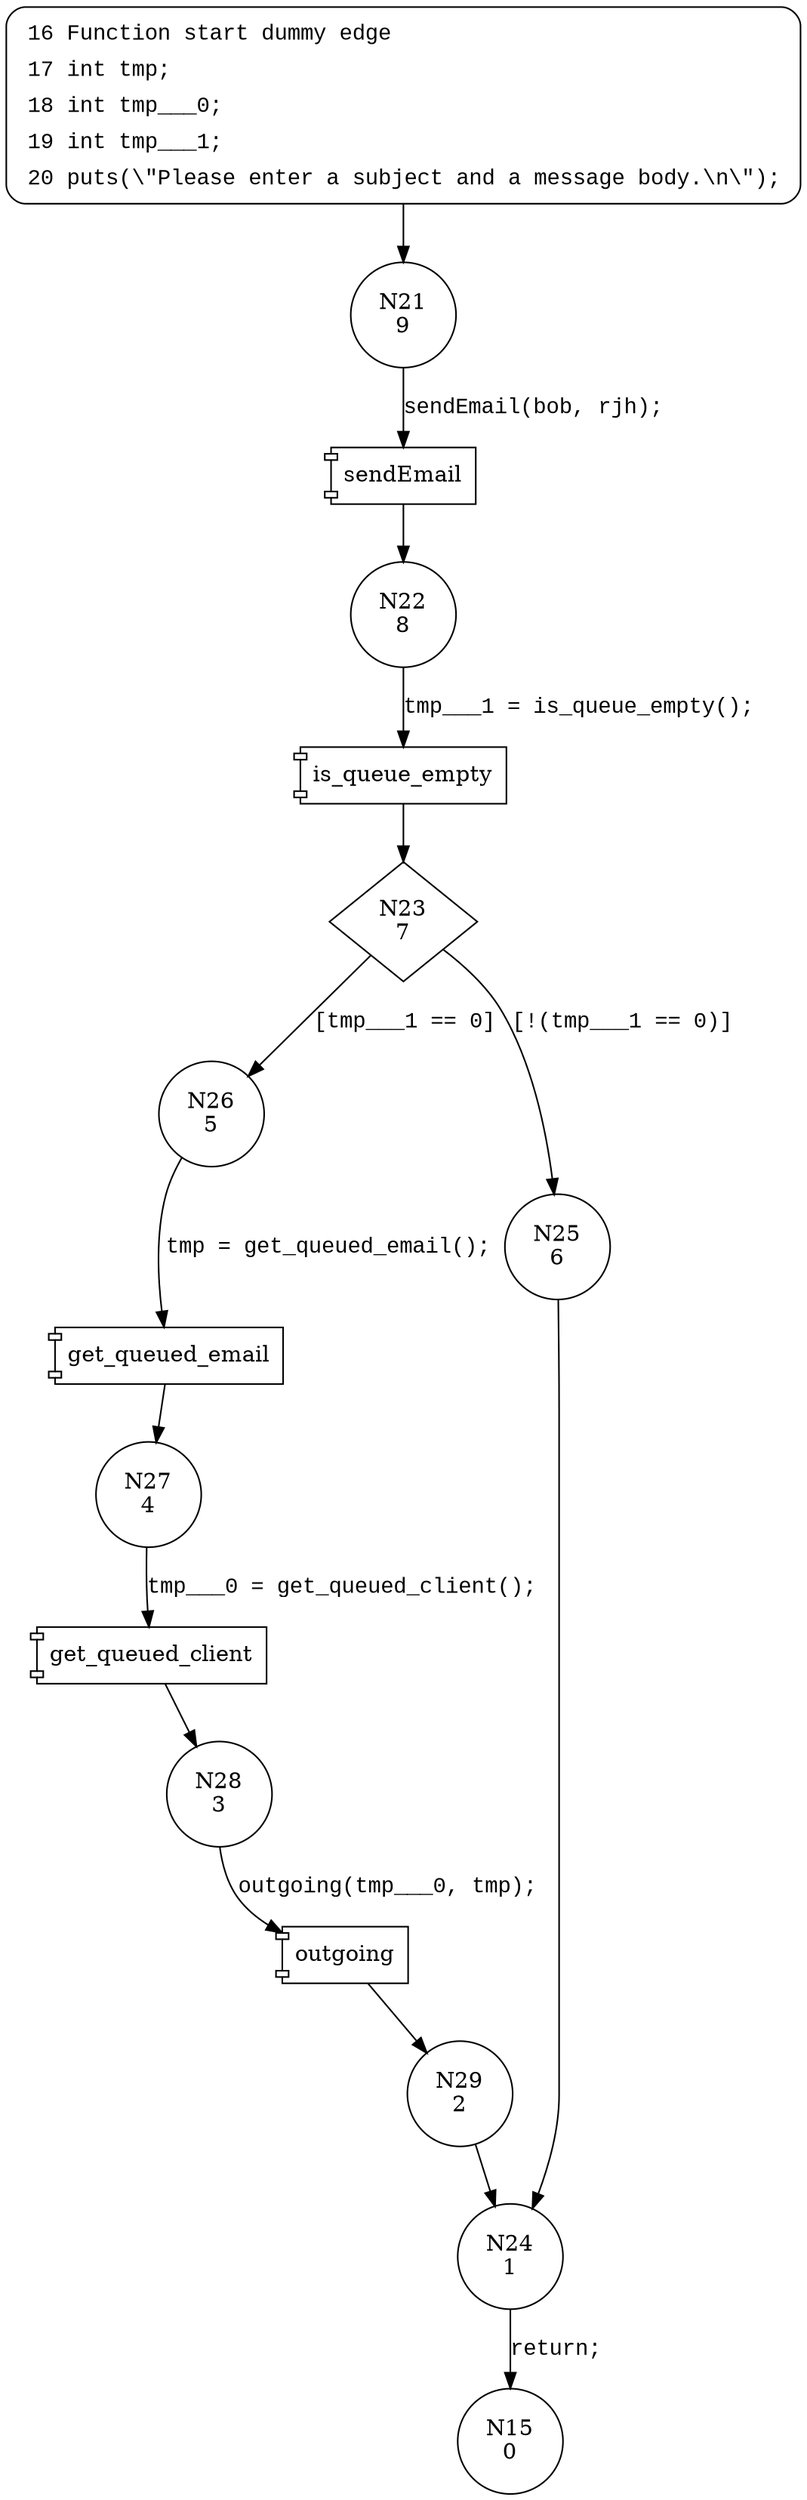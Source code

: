 digraph bobToRjh {
21 [shape="circle" label="N21\n9"]
22 [shape="circle" label="N22\n8"]
23 [shape="diamond" label="N23\n7"]
26 [shape="circle" label="N26\n5"]
25 [shape="circle" label="N25\n6"]
24 [shape="circle" label="N24\n1"]
15 [shape="circle" label="N15\n0"]
27 [shape="circle" label="N27\n4"]
28 [shape="circle" label="N28\n3"]
29 [shape="circle" label="N29\n2"]
16 [style="filled,bold" penwidth="1" fillcolor="white" fontname="Courier New" shape="Mrecord" label=<<table border="0" cellborder="0" cellpadding="3" bgcolor="white"><tr><td align="right">16</td><td align="left">Function start dummy edge</td></tr><tr><td align="right">17</td><td align="left">int tmp;</td></tr><tr><td align="right">18</td><td align="left">int tmp___0;</td></tr><tr><td align="right">19</td><td align="left">int tmp___1;</td></tr><tr><td align="right">20</td><td align="left">puts(\&quot;Please enter a subject and a message body.\n\&quot;);</td></tr></table>>]
16 -> 21[label=""]
100011 [shape="component" label="sendEmail"]
21 -> 100011 [label="sendEmail(bob, rjh);" fontname="Courier New"]
100011 -> 22 [label="" fontname="Courier New"]
100012 [shape="component" label="is_queue_empty"]
22 -> 100012 [label="tmp___1 = is_queue_empty();" fontname="Courier New"]
100012 -> 23 [label="" fontname="Courier New"]
23 -> 26 [label="[tmp___1 == 0]" fontname="Courier New"]
23 -> 25 [label="[!(tmp___1 == 0)]" fontname="Courier New"]
24 -> 15 [label="return;" fontname="Courier New"]
100013 [shape="component" label="get_queued_email"]
26 -> 100013 [label="tmp = get_queued_email();" fontname="Courier New"]
100013 -> 27 [label="" fontname="Courier New"]
100014 [shape="component" label="get_queued_client"]
27 -> 100014 [label="tmp___0 = get_queued_client();" fontname="Courier New"]
100014 -> 28 [label="" fontname="Courier New"]
100015 [shape="component" label="outgoing"]
28 -> 100015 [label="outgoing(tmp___0, tmp);" fontname="Courier New"]
100015 -> 29 [label="" fontname="Courier New"]
25 -> 24 [label="" fontname="Courier New"]
29 -> 24 [label="" fontname="Courier New"]
}